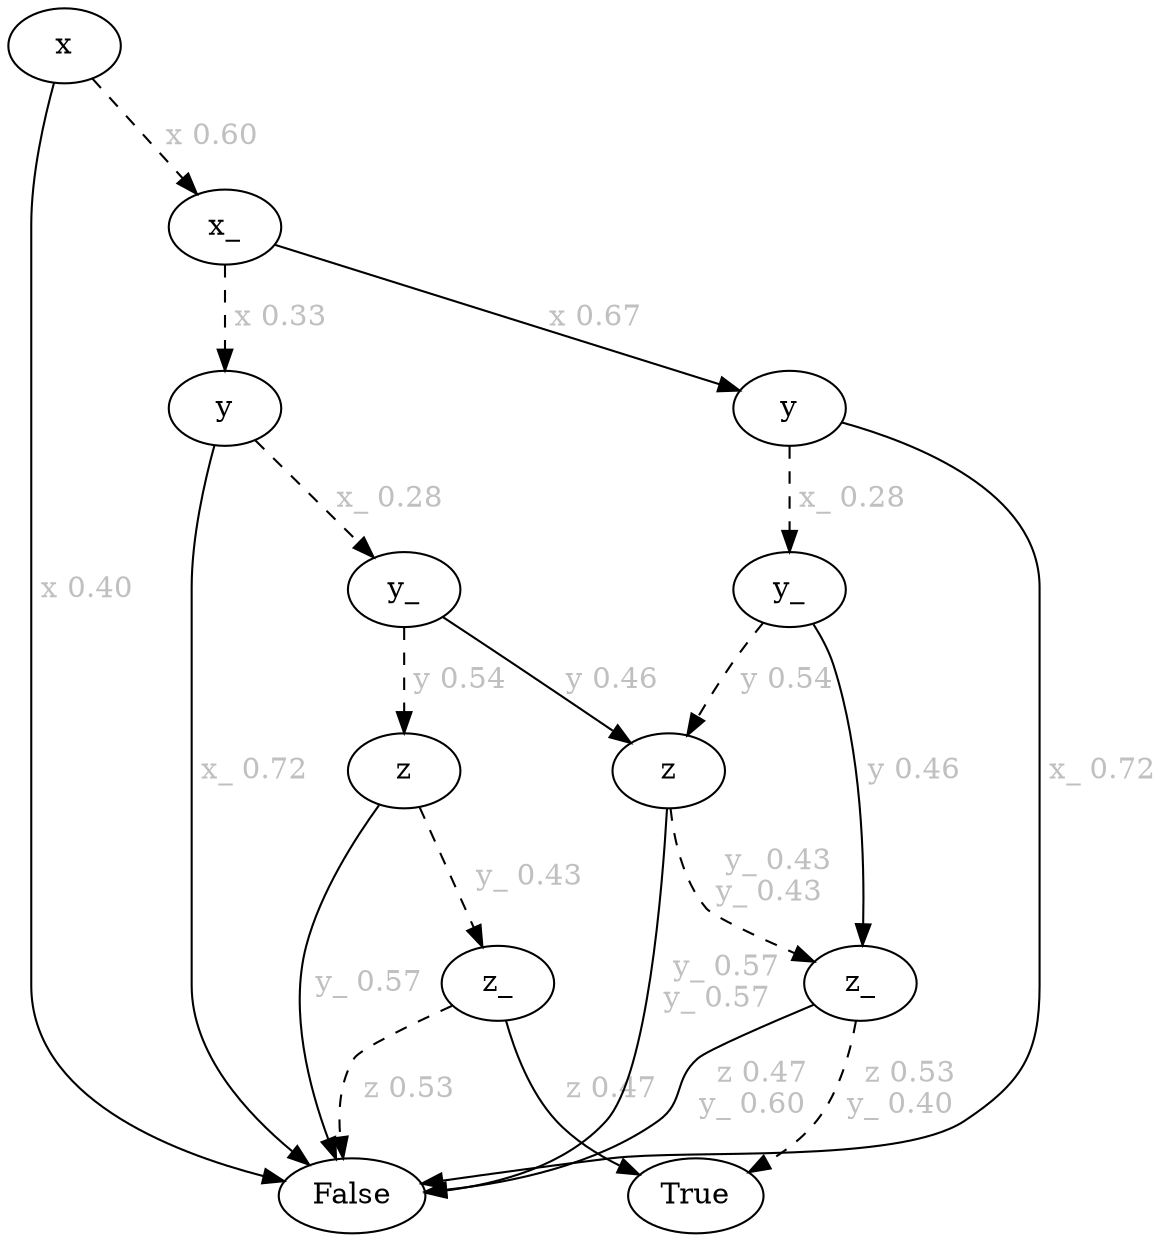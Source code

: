 digraph{2202465226320[label=x]2202465231632[label="x_"]
2202465226320 -> 2202465231632[style=dashed label=" x 0.60\n" fontcolor = gray]
2202465229264[label="y"]
2202465231632 -> 2202465229264[style=dashed label=" x 0.33\n" fontcolor = gray]
2202465229648[label="y_"]
2202465229264 -> 2202465229648[style=dashed label=" x_ 0.28\n" fontcolor = gray]
2202465228752[label="z"]
2202465229648 -> 2202465228752[style=dashed label=" y 0.54\n" fontcolor = gray]
2202465228112[label="z_"]
2202465228752 -> 2202465228112[style=dashed label=" y_ 0.43\n" fontcolor = gray]
2202465226960[label="False"]
2202465228112 -> 2202465226960[style=dashed label=" z 0.53\n" fontcolor = gray]
2202465227216[label="True"]
2202465228112 -> 2202465227216 [label=" z 0.47\n" fontcolor = gray]
2202465226960[label="False"]
2202465228752 -> 2202465226960 [label=" y_ 0.57\n" fontcolor = gray]
2202465228240[label="z"]
2202465229648 -> 2202465228240 [label=" y 0.46\n" fontcolor = gray]
2202465223248[label="z_"]
2202465228240 -> 2202465223248[style=dashed label="  y_ 0.43\ny_ 0.43\n" fontcolor = gray]
2202465227216[label="True"]
2202465223248 -> 2202465227216[style=dashed label="  z 0.53\ny_ 0.40\n" fontcolor = gray]
2202465226960[label="False"]
2202465223248 -> 2202465226960 [label="  z 0.47\ny_ 0.60\n" fontcolor = gray]
2202465226960[label="False"]
2202465228240 -> 2202465226960 [label="  y_ 0.57\ny_ 0.57\n" fontcolor = gray]
2202465226960[label="False"]
2202465229264 -> 2202465226960 [label=" x_ 0.72\n" fontcolor = gray]
2202465225872[label="y"]
2202465231632 -> 2202465225872 [label=" x 0.67\n" fontcolor = gray]
2202465232336[label="y_"]
2202465225872 -> 2202465232336[style=dashed label=" x_ 0.28\n" fontcolor = gray]
2202465228240[label="z"]
2202465232336 -> 2202465228240[style=dashed label=" y 0.54\n" fontcolor = gray]
2202465223248[label="z_"]
2202465232336 -> 2202465223248 [label=" y 0.46\n" fontcolor = gray]
2202465226960[label="False"]
2202465225872 -> 2202465226960 [label=" x_ 0.72\n" fontcolor = gray]
2202465226960[label="False"]
2202465226320 -> 2202465226960 [label=" x 0.40\n" fontcolor = gray]
}